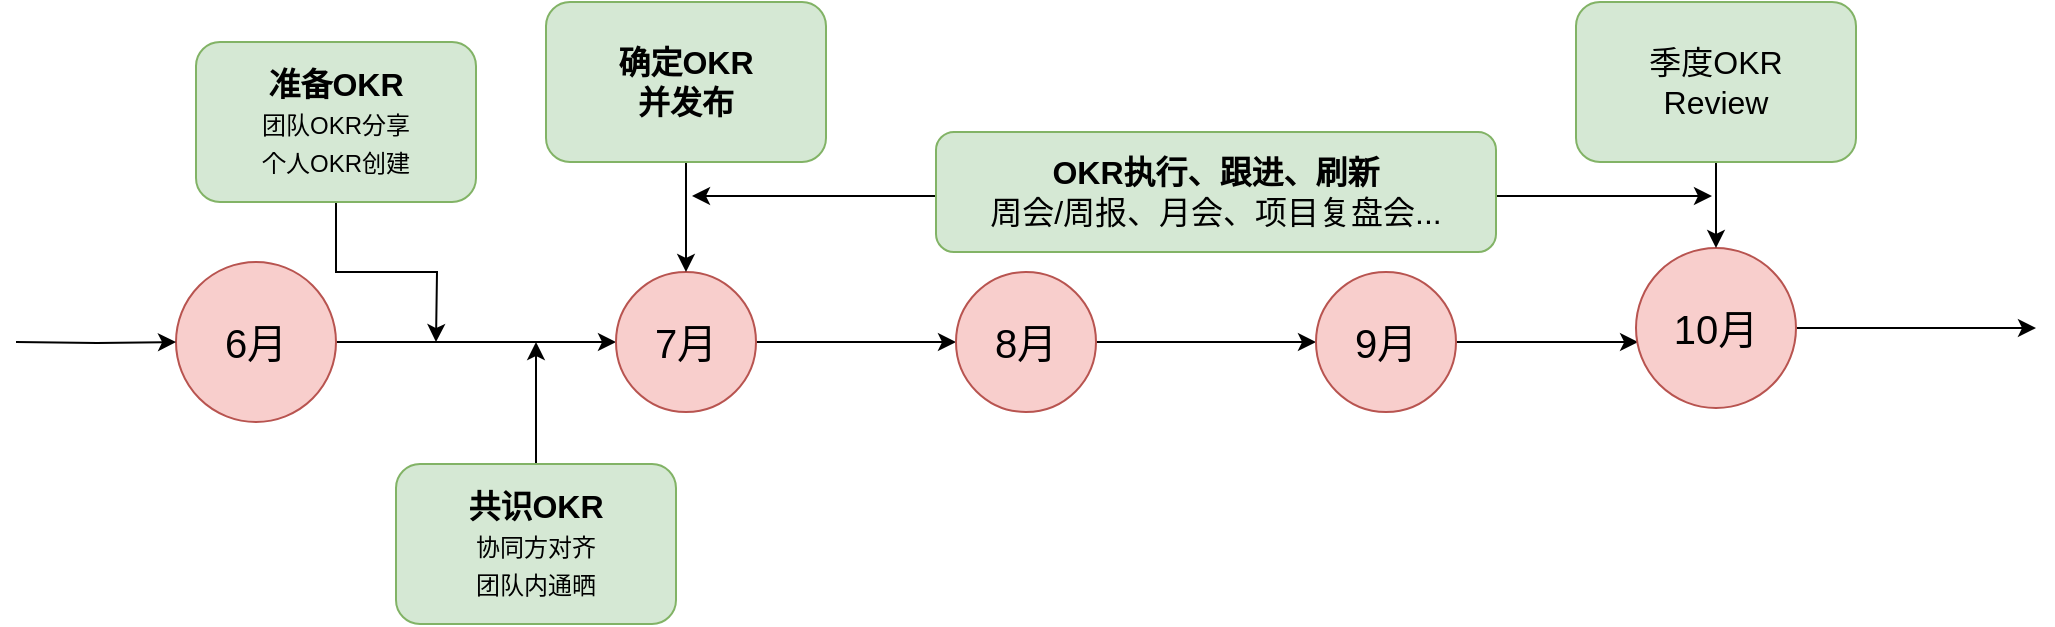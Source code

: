 <mxfile version="20.3.0" type="device"><diagram id="G-xa3iA1-2A5G6_KJlBu" name="第 1 页"><mxGraphModel dx="1613" dy="892" grid="0" gridSize="10" guides="1" tooltips="1" connect="1" arrows="1" fold="1" page="0" pageScale="1" pageWidth="827" pageHeight="1169" math="0" shadow="0"><root><mxCell id="0"/><mxCell id="1" parent="0"/><mxCell id="r6v7u0YrkBSWqDcisY3X-14" style="edgeStyle=orthogonalEdgeStyle;rounded=0;orthogonalLoop=1;jettySize=auto;html=1;fontSize=12;" edge="1" parent="1" source="r6v7u0YrkBSWqDcisY3X-2" target="r6v7u0YrkBSWqDcisY3X-3"><mxGeometry relative="1" as="geometry"/></mxCell><mxCell id="r6v7u0YrkBSWqDcisY3X-2" value="6月" style="ellipse;whiteSpace=wrap;html=1;aspect=fixed;fontSize=20;fillColor=#f8cecc;strokeColor=#b85450;" vertex="1" parent="1"><mxGeometry x="80" y="400" width="80" height="80" as="geometry"/></mxCell><mxCell id="r6v7u0YrkBSWqDcisY3X-15" style="edgeStyle=orthogonalEdgeStyle;rounded=0;orthogonalLoop=1;jettySize=auto;html=1;fontSize=12;" edge="1" parent="1" source="r6v7u0YrkBSWqDcisY3X-3" target="r6v7u0YrkBSWqDcisY3X-4"><mxGeometry relative="1" as="geometry"/></mxCell><mxCell id="r6v7u0YrkBSWqDcisY3X-3" value="7月" style="ellipse;whiteSpace=wrap;html=1;aspect=fixed;fontSize=20;fillColor=#f8cecc;strokeColor=#b85450;" vertex="1" parent="1"><mxGeometry x="300" y="405" width="70" height="70" as="geometry"/></mxCell><mxCell id="r6v7u0YrkBSWqDcisY3X-16" style="edgeStyle=orthogonalEdgeStyle;rounded=0;orthogonalLoop=1;jettySize=auto;html=1;fontSize=12;" edge="1" parent="1" source="r6v7u0YrkBSWqDcisY3X-4" target="r6v7u0YrkBSWqDcisY3X-5"><mxGeometry relative="1" as="geometry"/></mxCell><mxCell id="r6v7u0YrkBSWqDcisY3X-4" value="8月" style="ellipse;whiteSpace=wrap;html=1;aspect=fixed;fontSize=20;fillColor=#f8cecc;strokeColor=#b85450;" vertex="1" parent="1"><mxGeometry x="470" y="405" width="70" height="70" as="geometry"/></mxCell><mxCell id="r6v7u0YrkBSWqDcisY3X-17" style="edgeStyle=orthogonalEdgeStyle;rounded=0;orthogonalLoop=1;jettySize=auto;html=1;entryX=0.013;entryY=0.588;entryDx=0;entryDy=0;entryPerimeter=0;fontSize=12;" edge="1" parent="1" source="r6v7u0YrkBSWqDcisY3X-5" target="r6v7u0YrkBSWqDcisY3X-6"><mxGeometry relative="1" as="geometry"/></mxCell><mxCell id="r6v7u0YrkBSWqDcisY3X-5" value="9月" style="ellipse;whiteSpace=wrap;html=1;aspect=fixed;fontSize=20;fillColor=#f8cecc;strokeColor=#b85450;" vertex="1" parent="1"><mxGeometry x="650" y="405" width="70" height="70" as="geometry"/></mxCell><mxCell id="r6v7u0YrkBSWqDcisY3X-22" value="" style="edgeStyle=orthogonalEdgeStyle;rounded=0;orthogonalLoop=1;jettySize=auto;html=1;fontSize=12;" edge="1" parent="1" source="r6v7u0YrkBSWqDcisY3X-6"><mxGeometry relative="1" as="geometry"><mxPoint x="1010" y="433" as="targetPoint"/></mxGeometry></mxCell><mxCell id="r6v7u0YrkBSWqDcisY3X-6" value="10月" style="ellipse;whiteSpace=wrap;html=1;aspect=fixed;fontSize=20;fillColor=#f8cecc;strokeColor=#b85450;" vertex="1" parent="1"><mxGeometry x="810" y="393" width="80" height="80" as="geometry"/></mxCell><mxCell id="r6v7u0YrkBSWqDcisY3X-26" style="edgeStyle=orthogonalEdgeStyle;rounded=0;orthogonalLoop=1;jettySize=auto;html=1;fontSize=12;" edge="1" parent="1" source="r6v7u0YrkBSWqDcisY3X-7"><mxGeometry relative="1" as="geometry"><mxPoint x="210" y="440" as="targetPoint"/></mxGeometry></mxCell><mxCell id="r6v7u0YrkBSWqDcisY3X-7" value="&lt;b&gt;准备OKR&lt;/b&gt;&lt;br style=&quot;font-size: 16px;&quot;&gt;&lt;font style=&quot;font-size: 12px;&quot;&gt;团队OKR分享&lt;br style=&quot;&quot;&gt;个人OKR创建&lt;/font&gt;" style="rounded=1;whiteSpace=wrap;html=1;fontSize=16;fillColor=#d5e8d4;strokeColor=#82b366;" vertex="1" parent="1"><mxGeometry x="90" y="290" width="140" height="80" as="geometry"/></mxCell><mxCell id="r6v7u0YrkBSWqDcisY3X-25" style="edgeStyle=orthogonalEdgeStyle;rounded=0;orthogonalLoop=1;jettySize=auto;html=1;fontSize=12;" edge="1" parent="1" source="r6v7u0YrkBSWqDcisY3X-8"><mxGeometry relative="1" as="geometry"><mxPoint x="260" y="440" as="targetPoint"/></mxGeometry></mxCell><mxCell id="r6v7u0YrkBSWqDcisY3X-8" value="&lt;b&gt;共识OKR&lt;/b&gt;&lt;br style=&quot;font-size: 16px;&quot;&gt;&lt;font style=&quot;font-size: 12px;&quot;&gt;协同方对齐&lt;br style=&quot;&quot;&gt;团队内通晒&lt;/font&gt;" style="rounded=1;whiteSpace=wrap;html=1;fontSize=16;fillColor=#d5e8d4;strokeColor=#82b366;" vertex="1" parent="1"><mxGeometry x="190" y="501" width="140" height="80" as="geometry"/></mxCell><mxCell id="r6v7u0YrkBSWqDcisY3X-13" style="edgeStyle=orthogonalEdgeStyle;rounded=0;orthogonalLoop=1;jettySize=auto;html=1;fontSize=12;" edge="1" parent="1" source="r6v7u0YrkBSWqDcisY3X-9" target="r6v7u0YrkBSWqDcisY3X-3"><mxGeometry relative="1" as="geometry"/></mxCell><mxCell id="r6v7u0YrkBSWqDcisY3X-9" value="&lt;b&gt;确定OKR&lt;br&gt;并发布&lt;/b&gt;" style="rounded=1;whiteSpace=wrap;html=1;fontSize=16;fillColor=#d5e8d4;strokeColor=#82b366;" vertex="1" parent="1"><mxGeometry x="265" y="270" width="140" height="80" as="geometry"/></mxCell><mxCell id="r6v7u0YrkBSWqDcisY3X-12" style="edgeStyle=orthogonalEdgeStyle;rounded=0;orthogonalLoop=1;jettySize=auto;html=1;fontSize=12;" edge="1" parent="1" source="r6v7u0YrkBSWqDcisY3X-11" target="r6v7u0YrkBSWqDcisY3X-6"><mxGeometry relative="1" as="geometry"/></mxCell><mxCell id="r6v7u0YrkBSWqDcisY3X-11" value="季度OKR&lt;br&gt;Review" style="rounded=1;whiteSpace=wrap;html=1;fontSize=16;fillColor=#d5e8d4;strokeColor=#82b366;" vertex="1" parent="1"><mxGeometry x="780" y="270" width="140" height="80" as="geometry"/></mxCell><mxCell id="r6v7u0YrkBSWqDcisY3X-20" style="edgeStyle=orthogonalEdgeStyle;rounded=0;orthogonalLoop=1;jettySize=auto;html=1;entryX=0;entryY=0.5;entryDx=0;entryDy=0;fontSize=12;" edge="1" parent="1" target="r6v7u0YrkBSWqDcisY3X-2"><mxGeometry relative="1" as="geometry"><mxPoint y="440" as="sourcePoint"/></mxGeometry></mxCell><mxCell id="r6v7u0YrkBSWqDcisY3X-23" value="" style="endArrow=classic;startArrow=classic;html=1;rounded=0;fontSize=12;" edge="1" parent="1"><mxGeometry width="50" height="50" relative="1" as="geometry"><mxPoint x="338" y="367" as="sourcePoint"/><mxPoint x="848" y="367" as="targetPoint"/></mxGeometry></mxCell><mxCell id="r6v7u0YrkBSWqDcisY3X-10" value="&lt;b&gt;OKR执行、跟进、刷新&lt;/b&gt;&lt;br&gt;周会/周报、月会、项目复盘会..." style="rounded=1;whiteSpace=wrap;html=1;fontSize=16;fillColor=#d5e8d4;strokeColor=#82b366;" vertex="1" parent="1"><mxGeometry x="460" y="335" width="280" height="60" as="geometry"/></mxCell></root></mxGraphModel></diagram></mxfile>
